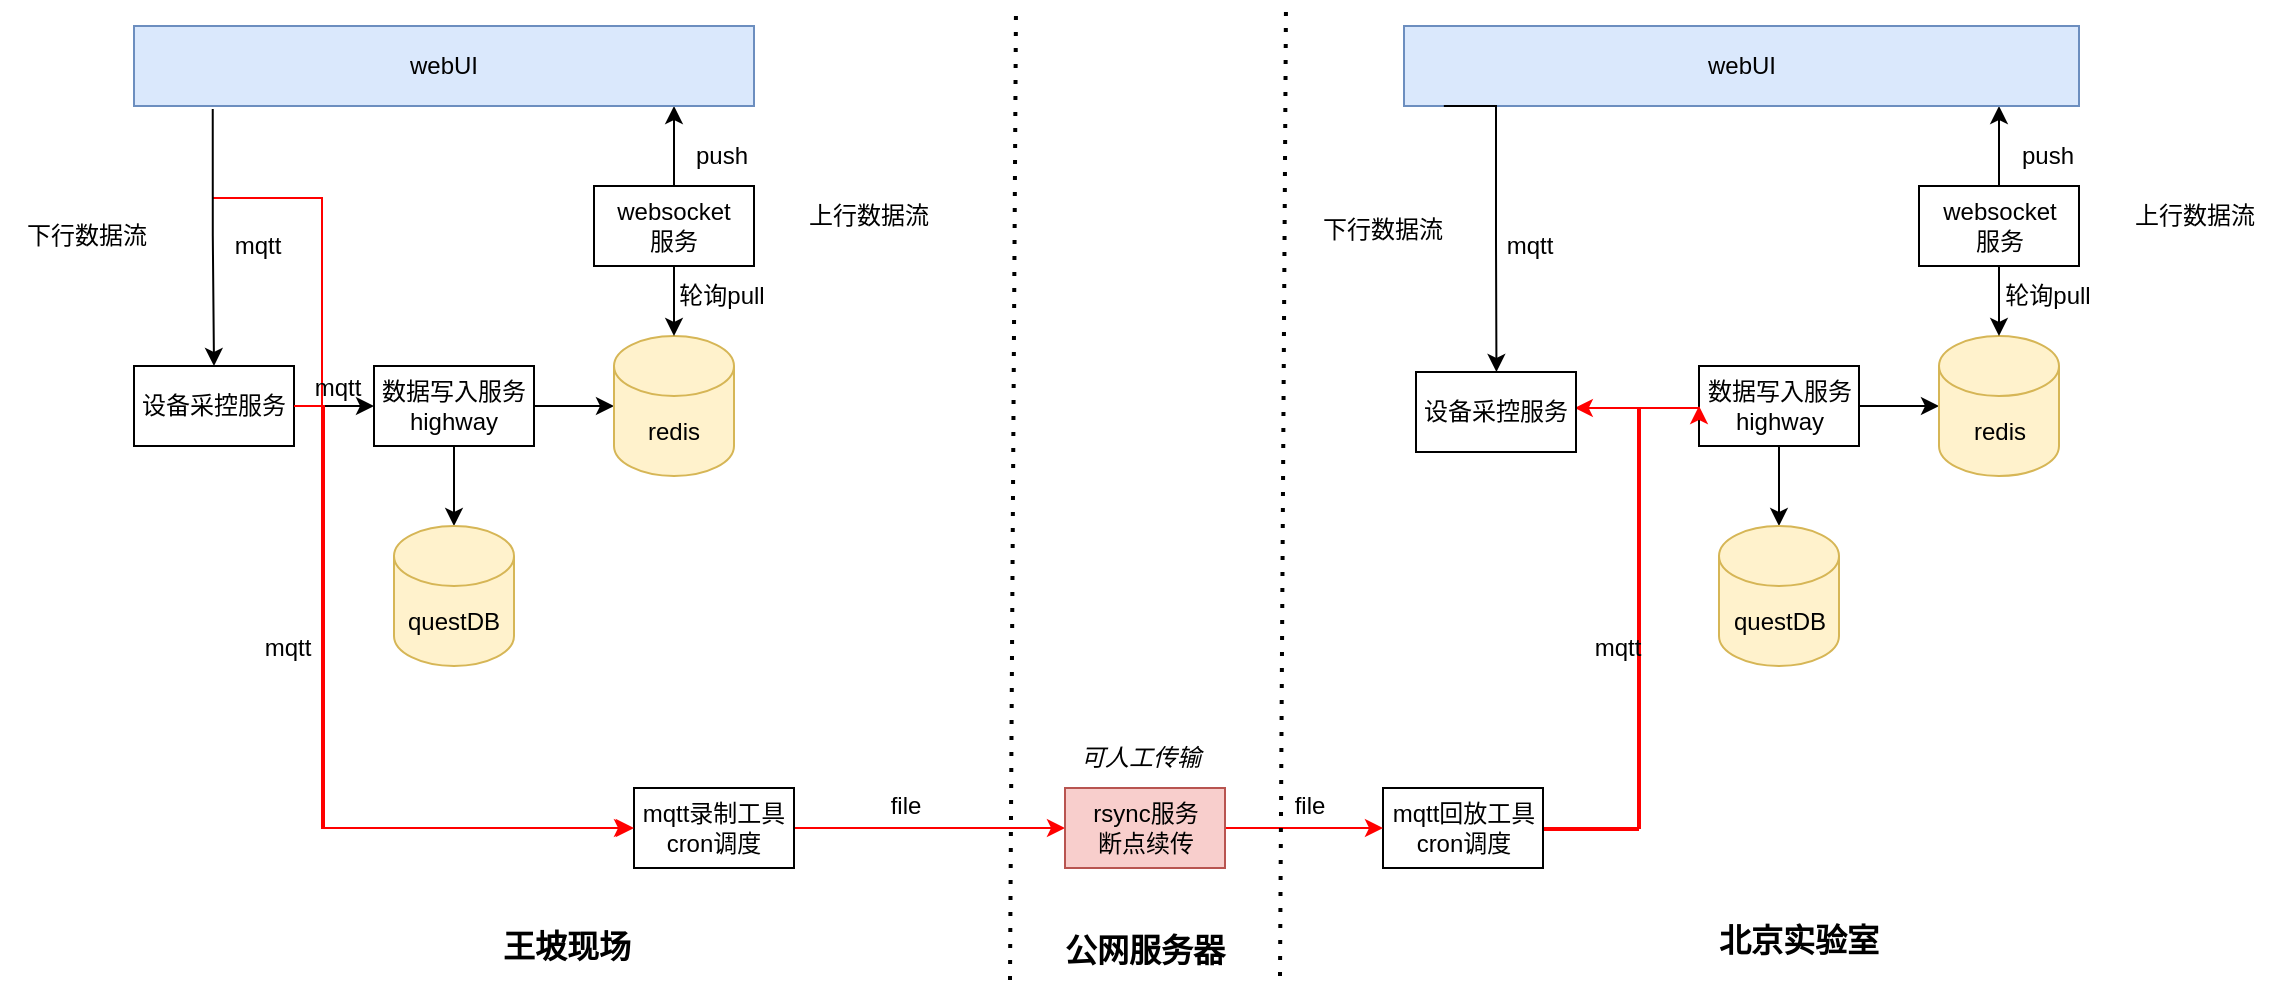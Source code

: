 <mxfile version="27.1.4">
  <diagram name="第 1 页" id="KGtQQVNVsVW_h5NIkrVE">
    <mxGraphModel dx="1273" dy="735" grid="0" gridSize="10" guides="1" tooltips="1" connect="1" arrows="1" fold="1" page="0" pageScale="1" pageWidth="827" pageHeight="1169" math="0" shadow="0">
      <root>
        <mxCell id="0" />
        <mxCell id="1" parent="0" />
        <mxCell id="fxvP2pMHxaVfYryytu6R-5" value="" style="edgeStyle=orthogonalEdgeStyle;rounded=0;orthogonalLoop=1;jettySize=auto;html=1;" parent="1" source="fxvP2pMHxaVfYryytu6R-1" target="fxvP2pMHxaVfYryytu6R-2" edge="1">
          <mxGeometry relative="1" as="geometry" />
        </mxCell>
        <mxCell id="fxvP2pMHxaVfYryytu6R-1" value="设备采控服务" style="rounded=0;whiteSpace=wrap;html=1;" parent="1" vertex="1">
          <mxGeometry x="120" y="250" width="80" height="40" as="geometry" />
        </mxCell>
        <mxCell id="fxvP2pMHxaVfYryytu6R-6" value="" style="edgeStyle=orthogonalEdgeStyle;rounded=0;orthogonalLoop=1;jettySize=auto;html=1;" parent="1" source="fxvP2pMHxaVfYryytu6R-2" target="fxvP2pMHxaVfYryytu6R-3" edge="1">
          <mxGeometry relative="1" as="geometry" />
        </mxCell>
        <mxCell id="fxvP2pMHxaVfYryytu6R-7" value="" style="edgeStyle=orthogonalEdgeStyle;rounded=0;orthogonalLoop=1;jettySize=auto;html=1;" parent="1" source="fxvP2pMHxaVfYryytu6R-2" target="fxvP2pMHxaVfYryytu6R-4" edge="1">
          <mxGeometry relative="1" as="geometry" />
        </mxCell>
        <mxCell id="fxvP2pMHxaVfYryytu6R-2" value="数据写入服务&lt;div&gt;highway&lt;/div&gt;" style="rounded=0;whiteSpace=wrap;html=1;" parent="1" vertex="1">
          <mxGeometry x="240" y="250" width="80" height="40" as="geometry" />
        </mxCell>
        <mxCell id="fxvP2pMHxaVfYryytu6R-3" value="questDB" style="shape=cylinder3;whiteSpace=wrap;html=1;boundedLbl=1;backgroundOutline=1;size=15;fillColor=#fff2cc;strokeColor=#d6b656;" parent="1" vertex="1">
          <mxGeometry x="250" y="330" width="60" height="70" as="geometry" />
        </mxCell>
        <mxCell id="fxvP2pMHxaVfYryytu6R-4" value="redis" style="shape=cylinder3;whiteSpace=wrap;html=1;boundedLbl=1;backgroundOutline=1;size=15;fillColor=#fff2cc;strokeColor=#d6b656;" parent="1" vertex="1">
          <mxGeometry x="360" y="235" width="60" height="70" as="geometry" />
        </mxCell>
        <mxCell id="fxvP2pMHxaVfYryytu6R-9" value="" style="edgeStyle=orthogonalEdgeStyle;rounded=0;orthogonalLoop=1;jettySize=auto;html=1;" parent="1" source="fxvP2pMHxaVfYryytu6R-8" target="fxvP2pMHxaVfYryytu6R-4" edge="1">
          <mxGeometry relative="1" as="geometry" />
        </mxCell>
        <mxCell id="fxvP2pMHxaVfYryytu6R-11" value="" style="edgeStyle=orthogonalEdgeStyle;rounded=0;orthogonalLoop=1;jettySize=auto;html=1;" parent="1" source="fxvP2pMHxaVfYryytu6R-8" target="fxvP2pMHxaVfYryytu6R-10" edge="1">
          <mxGeometry relative="1" as="geometry">
            <Array as="points">
              <mxPoint x="390" y="120" />
              <mxPoint x="390" y="120" />
            </Array>
          </mxGeometry>
        </mxCell>
        <mxCell id="fxvP2pMHxaVfYryytu6R-8" value="websocket&lt;div&gt;服务&lt;/div&gt;" style="rounded=0;whiteSpace=wrap;html=1;" parent="1" vertex="1">
          <mxGeometry x="350" y="160" width="80" height="40" as="geometry" />
        </mxCell>
        <mxCell id="OGy5XoWT0AEuRDr8L3S8-42" style="edgeStyle=orthogonalEdgeStyle;rounded=0;orthogonalLoop=1;jettySize=auto;html=1;strokeColor=#FF0000;" edge="1" parent="1">
          <mxGeometry relative="1" as="geometry">
            <mxPoint x="159" y="166" as="sourcePoint" />
            <mxPoint x="369" y="481" as="targetPoint" />
            <Array as="points">
              <mxPoint x="214" y="166" />
              <mxPoint x="214" y="481" />
            </Array>
          </mxGeometry>
        </mxCell>
        <mxCell id="fxvP2pMHxaVfYryytu6R-10" value="webUI" style="rounded=0;whiteSpace=wrap;html=1;fillColor=#dae8fc;strokeColor=#6c8ebf;" parent="1" vertex="1">
          <mxGeometry x="120" y="80" width="310" height="40" as="geometry" />
        </mxCell>
        <mxCell id="fxvP2pMHxaVfYryytu6R-12" value="mqtt" style="text;html=1;align=center;verticalAlign=middle;whiteSpace=wrap;rounded=0;" parent="1" vertex="1">
          <mxGeometry x="192" y="246" width="60" height="30" as="geometry" />
        </mxCell>
        <mxCell id="fxvP2pMHxaVfYryytu6R-14" value="轮询pull" style="text;html=1;align=center;verticalAlign=middle;whiteSpace=wrap;rounded=0;" parent="1" vertex="1">
          <mxGeometry x="384" y="200" width="60" height="30" as="geometry" />
        </mxCell>
        <mxCell id="fxvP2pMHxaVfYryytu6R-15" value="push" style="text;html=1;align=center;verticalAlign=middle;whiteSpace=wrap;rounded=0;" parent="1" vertex="1">
          <mxGeometry x="384" y="130" width="60" height="30" as="geometry" />
        </mxCell>
        <mxCell id="fxvP2pMHxaVfYryytu6R-19" value="" style="edgeStyle=orthogonalEdgeStyle;rounded=0;orthogonalLoop=1;jettySize=auto;html=1;entryX=0.5;entryY=0;entryDx=0;entryDy=0;exitX=0.127;exitY=1.037;exitDx=0;exitDy=0;exitPerimeter=0;" parent="1" source="fxvP2pMHxaVfYryytu6R-10" target="fxvP2pMHxaVfYryytu6R-1" edge="1">
          <mxGeometry relative="1" as="geometry">
            <mxPoint x="160" y="200.0" as="sourcePoint" />
            <Array as="points" />
          </mxGeometry>
        </mxCell>
        <mxCell id="fxvP2pMHxaVfYryytu6R-21" value="上行数据流" style="text;html=1;align=center;verticalAlign=middle;whiteSpace=wrap;rounded=0;" parent="1" vertex="1">
          <mxGeometry x="444" y="160" width="87" height="30" as="geometry" />
        </mxCell>
        <mxCell id="fxvP2pMHxaVfYryytu6R-22" value="下行数据流" style="text;html=1;align=center;verticalAlign=middle;whiteSpace=wrap;rounded=0;" parent="1" vertex="1">
          <mxGeometry x="53" y="170" width="87" height="30" as="geometry" />
        </mxCell>
        <mxCell id="fxvP2pMHxaVfYryytu6R-23" value="mqtt" style="text;html=1;align=center;verticalAlign=middle;whiteSpace=wrap;rounded=0;" parent="1" vertex="1">
          <mxGeometry x="152" y="175" width="60" height="30" as="geometry" />
        </mxCell>
        <mxCell id="OGy5XoWT0AEuRDr8L3S8-3" value="" style="edgeStyle=orthogonalEdgeStyle;rounded=0;orthogonalLoop=1;jettySize=auto;html=1;" edge="1" parent="1" source="OGy5XoWT0AEuRDr8L3S8-5" target="OGy5XoWT0AEuRDr8L3S8-6">
          <mxGeometry relative="1" as="geometry" />
        </mxCell>
        <mxCell id="OGy5XoWT0AEuRDr8L3S8-4" value="" style="edgeStyle=orthogonalEdgeStyle;rounded=0;orthogonalLoop=1;jettySize=auto;html=1;" edge="1" parent="1" source="OGy5XoWT0AEuRDr8L3S8-5" target="OGy5XoWT0AEuRDr8L3S8-7">
          <mxGeometry relative="1" as="geometry" />
        </mxCell>
        <mxCell id="OGy5XoWT0AEuRDr8L3S8-5" value="数据写入服务&lt;div&gt;highway&lt;/div&gt;" style="rounded=0;whiteSpace=wrap;html=1;" vertex="1" parent="1">
          <mxGeometry x="902.5" y="250" width="80" height="40" as="geometry" />
        </mxCell>
        <mxCell id="OGy5XoWT0AEuRDr8L3S8-6" value="questDB" style="shape=cylinder3;whiteSpace=wrap;html=1;boundedLbl=1;backgroundOutline=1;size=15;fillColor=#fff2cc;strokeColor=#d6b656;" vertex="1" parent="1">
          <mxGeometry x="912.5" y="330" width="60" height="70" as="geometry" />
        </mxCell>
        <mxCell id="OGy5XoWT0AEuRDr8L3S8-7" value="redis" style="shape=cylinder3;whiteSpace=wrap;html=1;boundedLbl=1;backgroundOutline=1;size=15;fillColor=#fff2cc;strokeColor=#d6b656;" vertex="1" parent="1">
          <mxGeometry x="1022.5" y="235" width="60" height="70" as="geometry" />
        </mxCell>
        <mxCell id="OGy5XoWT0AEuRDr8L3S8-8" value="" style="edgeStyle=orthogonalEdgeStyle;rounded=0;orthogonalLoop=1;jettySize=auto;html=1;" edge="1" parent="1" source="OGy5XoWT0AEuRDr8L3S8-10" target="OGy5XoWT0AEuRDr8L3S8-7">
          <mxGeometry relative="1" as="geometry" />
        </mxCell>
        <mxCell id="OGy5XoWT0AEuRDr8L3S8-9" value="" style="edgeStyle=orthogonalEdgeStyle;rounded=0;orthogonalLoop=1;jettySize=auto;html=1;" edge="1" parent="1" source="OGy5XoWT0AEuRDr8L3S8-10" target="OGy5XoWT0AEuRDr8L3S8-11">
          <mxGeometry relative="1" as="geometry">
            <Array as="points">
              <mxPoint x="1052.5" y="120" />
              <mxPoint x="1052.5" y="120" />
            </Array>
          </mxGeometry>
        </mxCell>
        <mxCell id="OGy5XoWT0AEuRDr8L3S8-10" value="websocket&lt;div&gt;服务&lt;/div&gt;" style="rounded=0;whiteSpace=wrap;html=1;" vertex="1" parent="1">
          <mxGeometry x="1012.5" y="160" width="80" height="40" as="geometry" />
        </mxCell>
        <mxCell id="OGy5XoWT0AEuRDr8L3S8-11" value="webUI" style="rounded=0;whiteSpace=wrap;html=1;fillColor=#dae8fc;strokeColor=#6c8ebf;" vertex="1" parent="1">
          <mxGeometry x="755" y="80" width="337.5" height="40" as="geometry" />
        </mxCell>
        <mxCell id="OGy5XoWT0AEuRDr8L3S8-13" value="轮询pull" style="text;html=1;align=center;verticalAlign=middle;whiteSpace=wrap;rounded=0;" vertex="1" parent="1">
          <mxGeometry x="1046.5" y="200" width="60" height="30" as="geometry" />
        </mxCell>
        <mxCell id="OGy5XoWT0AEuRDr8L3S8-14" value="push" style="text;html=1;align=center;verticalAlign=middle;whiteSpace=wrap;rounded=0;" vertex="1" parent="1">
          <mxGeometry x="1046.5" y="130" width="60" height="30" as="geometry" />
        </mxCell>
        <mxCell id="OGy5XoWT0AEuRDr8L3S8-16" value="上行数据流" style="text;html=1;align=center;verticalAlign=middle;whiteSpace=wrap;rounded=0;" vertex="1" parent="1">
          <mxGeometry x="1106.5" y="160" width="87" height="30" as="geometry" />
        </mxCell>
        <mxCell id="OGy5XoWT0AEuRDr8L3S8-24" value="" style="edgeStyle=orthogonalEdgeStyle;rounded=0;orthogonalLoop=1;jettySize=auto;html=1;strokeColor=#FF0000;" edge="1" parent="1" source="OGy5XoWT0AEuRDr8L3S8-20" target="OGy5XoWT0AEuRDr8L3S8-23">
          <mxGeometry relative="1" as="geometry" />
        </mxCell>
        <mxCell id="OGy5XoWT0AEuRDr8L3S8-20" value="mqtt录制工具&lt;div&gt;cron调度&lt;/div&gt;" style="rounded=0;whiteSpace=wrap;html=1;" vertex="1" parent="1">
          <mxGeometry x="370" y="461" width="80" height="40" as="geometry" />
        </mxCell>
        <mxCell id="OGy5XoWT0AEuRDr8L3S8-26" style="edgeStyle=orthogonalEdgeStyle;rounded=0;orthogonalLoop=1;jettySize=auto;html=1;entryX=0;entryY=0.5;entryDx=0;entryDy=0;strokeColor=#FF0000;" edge="1" parent="1" source="OGy5XoWT0AEuRDr8L3S8-21" target="OGy5XoWT0AEuRDr8L3S8-5">
          <mxGeometry relative="1" as="geometry">
            <Array as="points">
              <mxPoint x="873" y="481" />
              <mxPoint x="873" y="271" />
              <mxPoint x="903" y="271" />
            </Array>
          </mxGeometry>
        </mxCell>
        <mxCell id="OGy5XoWT0AEuRDr8L3S8-41" style="edgeStyle=orthogonalEdgeStyle;rounded=0;orthogonalLoop=1;jettySize=auto;html=1;exitX=1;exitY=0.5;exitDx=0;exitDy=0;fontColor=#FF0000;entryX=0.992;entryY=0.473;entryDx=0;entryDy=0;entryPerimeter=0;strokeColor=#FF0000;" edge="1" parent="1" source="OGy5XoWT0AEuRDr8L3S8-21" target="OGy5XoWT0AEuRDr8L3S8-40">
          <mxGeometry relative="1" as="geometry">
            <mxPoint x="819" y="482" as="sourcePoint" />
            <mxPoint x="844" y="270" as="targetPoint" />
            <Array as="points">
              <mxPoint x="872" y="482" />
              <mxPoint x="872" y="271" />
              <mxPoint x="840" y="271" />
            </Array>
          </mxGeometry>
        </mxCell>
        <mxCell id="OGy5XoWT0AEuRDr8L3S8-21" value="mqtt回放工具&lt;div&gt;cron调度&lt;/div&gt;" style="rounded=0;whiteSpace=wrap;html=1;" vertex="1" parent="1">
          <mxGeometry x="744.5" y="461" width="80" height="40" as="geometry" />
        </mxCell>
        <mxCell id="OGy5XoWT0AEuRDr8L3S8-22" style="edgeStyle=orthogonalEdgeStyle;rounded=0;orthogonalLoop=1;jettySize=auto;html=1;exitX=1;exitY=0.5;exitDx=0;exitDy=0;entryX=0;entryY=0.5;entryDx=0;entryDy=0;strokeColor=#FF0000;" edge="1" parent="1" source="fxvP2pMHxaVfYryytu6R-1" target="OGy5XoWT0AEuRDr8L3S8-20">
          <mxGeometry relative="1" as="geometry">
            <Array as="points">
              <mxPoint x="215" y="270" />
              <mxPoint x="215" y="481" />
            </Array>
          </mxGeometry>
        </mxCell>
        <mxCell id="OGy5XoWT0AEuRDr8L3S8-25" value="" style="edgeStyle=orthogonalEdgeStyle;rounded=0;orthogonalLoop=1;jettySize=auto;html=1;strokeColor=#FF0000;" edge="1" parent="1" source="OGy5XoWT0AEuRDr8L3S8-23" target="OGy5XoWT0AEuRDr8L3S8-21">
          <mxGeometry relative="1" as="geometry" />
        </mxCell>
        <mxCell id="OGy5XoWT0AEuRDr8L3S8-23" value="&lt;span style=&quot;background-color: transparent; color: light-dark(rgb(0, 0, 0), rgb(255, 255, 255));&quot;&gt;rsync服务&lt;/span&gt;&lt;div&gt;&lt;span style=&quot;background-color: transparent; color: light-dark(rgb(0, 0, 0), rgb(255, 255, 255));&quot;&gt;断点续传&lt;/span&gt;&lt;/div&gt;" style="rounded=0;whiteSpace=wrap;html=1;fillColor=#f8cecc;strokeColor=#b85450;" vertex="1" parent="1">
          <mxGeometry x="585.5" y="461" width="80" height="40" as="geometry" />
        </mxCell>
        <mxCell id="OGy5XoWT0AEuRDr8L3S8-29" value="mqtt" style="text;html=1;align=center;verticalAlign=middle;whiteSpace=wrap;rounded=0;" vertex="1" parent="1">
          <mxGeometry x="167" y="376" width="60" height="30" as="geometry" />
        </mxCell>
        <mxCell id="OGy5XoWT0AEuRDr8L3S8-30" value="mqtt" style="text;html=1;align=center;verticalAlign=middle;whiteSpace=wrap;rounded=0;" vertex="1" parent="1">
          <mxGeometry x="831.5" y="376" width="60" height="30" as="geometry" />
        </mxCell>
        <mxCell id="OGy5XoWT0AEuRDr8L3S8-31" value="file" style="text;html=1;align=center;verticalAlign=middle;whiteSpace=wrap;rounded=0;" vertex="1" parent="1">
          <mxGeometry x="476" y="455" width="60" height="30" as="geometry" />
        </mxCell>
        <mxCell id="OGy5XoWT0AEuRDr8L3S8-32" value="file" style="text;html=1;align=center;verticalAlign=middle;whiteSpace=wrap;rounded=0;" vertex="1" parent="1">
          <mxGeometry x="678" y="455" width="60" height="30" as="geometry" />
        </mxCell>
        <mxCell id="OGy5XoWT0AEuRDr8L3S8-34" value="王坡现场" style="text;html=1;align=center;verticalAlign=middle;whiteSpace=wrap;rounded=0;fontSize=16;fontStyle=1" vertex="1" parent="1">
          <mxGeometry x="293" y="525" width="87" height="30" as="geometry" />
        </mxCell>
        <mxCell id="OGy5XoWT0AEuRDr8L3S8-35" value="公网服务器" style="text;html=1;align=center;verticalAlign=middle;whiteSpace=wrap;rounded=0;fontSize=16;fontStyle=1" vertex="1" parent="1">
          <mxGeometry x="582" y="527" width="87" height="30" as="geometry" />
        </mxCell>
        <mxCell id="OGy5XoWT0AEuRDr8L3S8-36" value="北京实验室" style="text;html=1;align=center;verticalAlign=middle;whiteSpace=wrap;rounded=0;fontSize=16;fontStyle=1" vertex="1" parent="1">
          <mxGeometry x="909" y="522" width="87" height="30" as="geometry" />
        </mxCell>
        <mxCell id="OGy5XoWT0AEuRDr8L3S8-37" value="可人工传输" style="text;html=1;align=center;verticalAlign=middle;whiteSpace=wrap;rounded=0;fontStyle=2" vertex="1" parent="1">
          <mxGeometry x="585.5" y="431" width="75" height="30" as="geometry" />
        </mxCell>
        <mxCell id="OGy5XoWT0AEuRDr8L3S8-38" value="" style="endArrow=none;dashed=1;html=1;dashPattern=1 3;strokeWidth=2;rounded=0;" edge="1" parent="1">
          <mxGeometry width="50" height="50" relative="1" as="geometry">
            <mxPoint x="558" y="557" as="sourcePoint" />
            <mxPoint x="561" y="70" as="targetPoint" />
          </mxGeometry>
        </mxCell>
        <mxCell id="OGy5XoWT0AEuRDr8L3S8-39" value="" style="endArrow=none;dashed=1;html=1;dashPattern=1 3;strokeWidth=2;rounded=0;" edge="1" parent="1">
          <mxGeometry width="50" height="50" relative="1" as="geometry">
            <mxPoint x="693" y="555" as="sourcePoint" />
            <mxPoint x="696" y="68" as="targetPoint" />
          </mxGeometry>
        </mxCell>
        <mxCell id="OGy5XoWT0AEuRDr8L3S8-40" value="设备采控服务" style="rounded=0;whiteSpace=wrap;html=1;" vertex="1" parent="1">
          <mxGeometry x="761" y="253" width="80" height="40" as="geometry" />
        </mxCell>
        <mxCell id="OGy5XoWT0AEuRDr8L3S8-43" value="" style="edgeStyle=orthogonalEdgeStyle;rounded=0;orthogonalLoop=1;jettySize=auto;html=1;entryX=0.5;entryY=0;entryDx=0;entryDy=0;exitX=0.059;exitY=1;exitDx=0;exitDy=0;exitPerimeter=0;" edge="1" parent="1" source="OGy5XoWT0AEuRDr8L3S8-11">
          <mxGeometry relative="1" as="geometry">
            <mxPoint x="800.23" y="124" as="sourcePoint" />
            <Array as="points">
              <mxPoint x="801" y="120" />
              <mxPoint x="801" y="187" />
            </Array>
            <mxPoint x="801.23" y="253" as="targetPoint" />
          </mxGeometry>
        </mxCell>
        <mxCell id="OGy5XoWT0AEuRDr8L3S8-44" value="mqtt" style="text;html=1;align=center;verticalAlign=middle;whiteSpace=wrap;rounded=0;" vertex="1" parent="1">
          <mxGeometry x="788" y="175" width="60" height="30" as="geometry" />
        </mxCell>
        <mxCell id="OGy5XoWT0AEuRDr8L3S8-45" value="下行数据流" style="text;html=1;align=center;verticalAlign=middle;whiteSpace=wrap;rounded=0;" vertex="1" parent="1">
          <mxGeometry x="701" y="167" width="87" height="30" as="geometry" />
        </mxCell>
      </root>
    </mxGraphModel>
  </diagram>
</mxfile>
